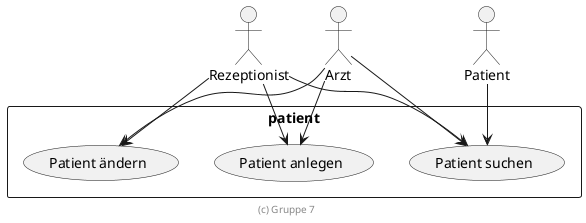 ' Preview durch <Alt>d

@startuml Use Cases

actor Rezeptionist
actor Arzt
actor Patient

rectangle patient {
    Patient --> (Patient suchen)
    Arzt --> (Patient suchen)
    Arzt --> (Patient anlegen)
    Arzt --> (Patient ändern)
    Rezeptionist --> (Patient suchen)
    Rezeptionist --> (Patient anlegen)
    Rezeptionist --> (Patient ändern)
}

footer (c) Gruppe 7

@enduml
